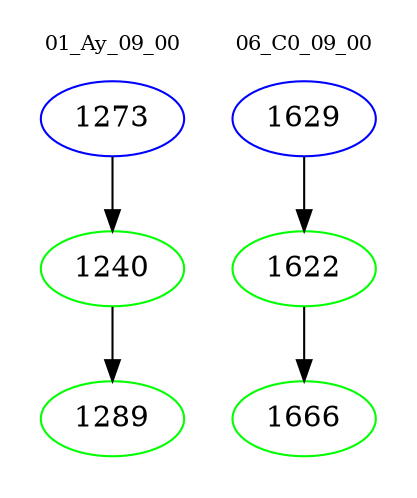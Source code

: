 digraph{
subgraph cluster_0 {
color = white
label = "01_Ay_09_00";
fontsize=10;
T0_1273 [label="1273", color="blue"]
T0_1273 -> T0_1240 [color="black"]
T0_1240 [label="1240", color="green"]
T0_1240 -> T0_1289 [color="black"]
T0_1289 [label="1289", color="green"]
}
subgraph cluster_1 {
color = white
label = "06_C0_09_00";
fontsize=10;
T1_1629 [label="1629", color="blue"]
T1_1629 -> T1_1622 [color="black"]
T1_1622 [label="1622", color="green"]
T1_1622 -> T1_1666 [color="black"]
T1_1666 [label="1666", color="green"]
}
}
